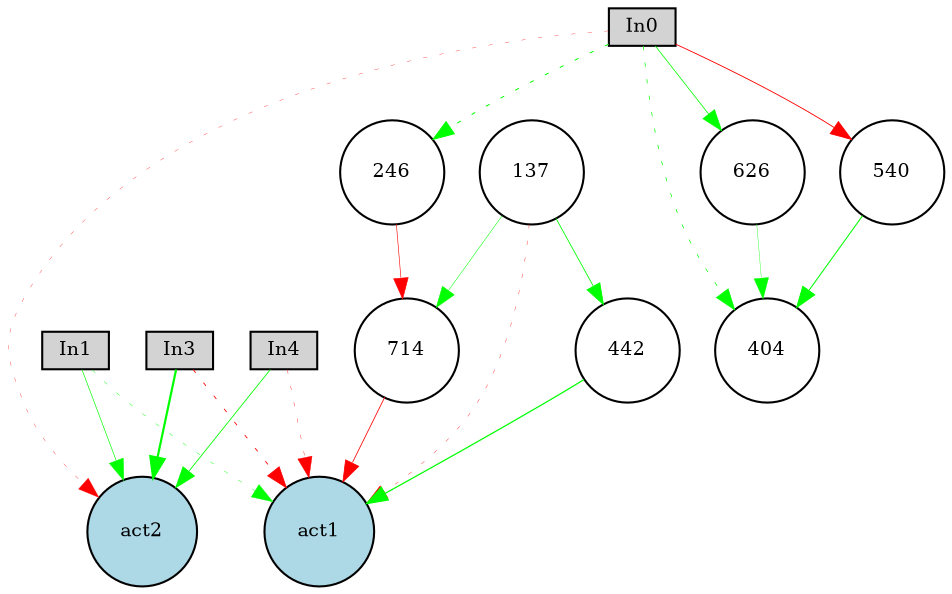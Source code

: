 digraph {
	node [fontsize=9 height=0.2 shape=circle width=0.2]
	In0 [fillcolor=lightgray shape=box style=filled]
	In1 [fillcolor=lightgray shape=box style=filled]
	In3 [fillcolor=lightgray shape=box style=filled]
	In4 [fillcolor=lightgray shape=box style=filled]
	act1 [fillcolor=lightblue style=filled]
	act2 [fillcolor=lightblue style=filled]
	137 [fillcolor=white style=filled]
	714 [fillcolor=white style=filled]
	626 [fillcolor=white style=filled]
	404 [fillcolor=white style=filled]
	246 [fillcolor=white style=filled]
	442 [fillcolor=white style=filled]
	540 [fillcolor=white style=filled]
	In0 -> act2 [color=red penwidth=0.15464140610078286 style=dotted]
	In1 -> act1 [color=green penwidth=0.20589896434649435 style=dotted]
	In1 -> act2 [color=green penwidth=0.32201856748289415 style=solid]
	In3 -> act1 [color=red penwidth=0.41018376786556177 style=dotted]
	In3 -> act2 [color=green penwidth=1.049253720927758 style=solid]
	In4 -> act1 [color=red penwidth=0.17560360127452074 style=dotted]
	In4 -> act2 [color=green penwidth=0.4084716161702079 style=solid]
	137 -> act1 [color=red penwidth=0.17428254929845405 style=dotted]
	In0 -> 246 [color=green penwidth=0.4724790110694175 style=dotted]
	In0 -> 404 [color=green penwidth=0.34381289726102127 style=dotted]
	137 -> 442 [color=green penwidth=0.4006046348289356 style=solid]
	442 -> act1 [color=green penwidth=0.5911627385006601 style=solid]
	In0 -> 540 [color=red penwidth=0.4238873029754118 style=solid]
	540 -> 404 [color=green penwidth=0.4927242488863397 style=solid]
	In0 -> 626 [color=green penwidth=0.37161877250004893 style=solid]
	626 -> 404 [color=green penwidth=0.1753711398635109 style=solid]
	137 -> 714 [color=green penwidth=0.24745341023372266 style=solid]
	714 -> act1 [color=red penwidth=0.3848767903179091 style=solid]
	246 -> 714 [color=red penwidth=0.28561121470609185 style=solid]
}